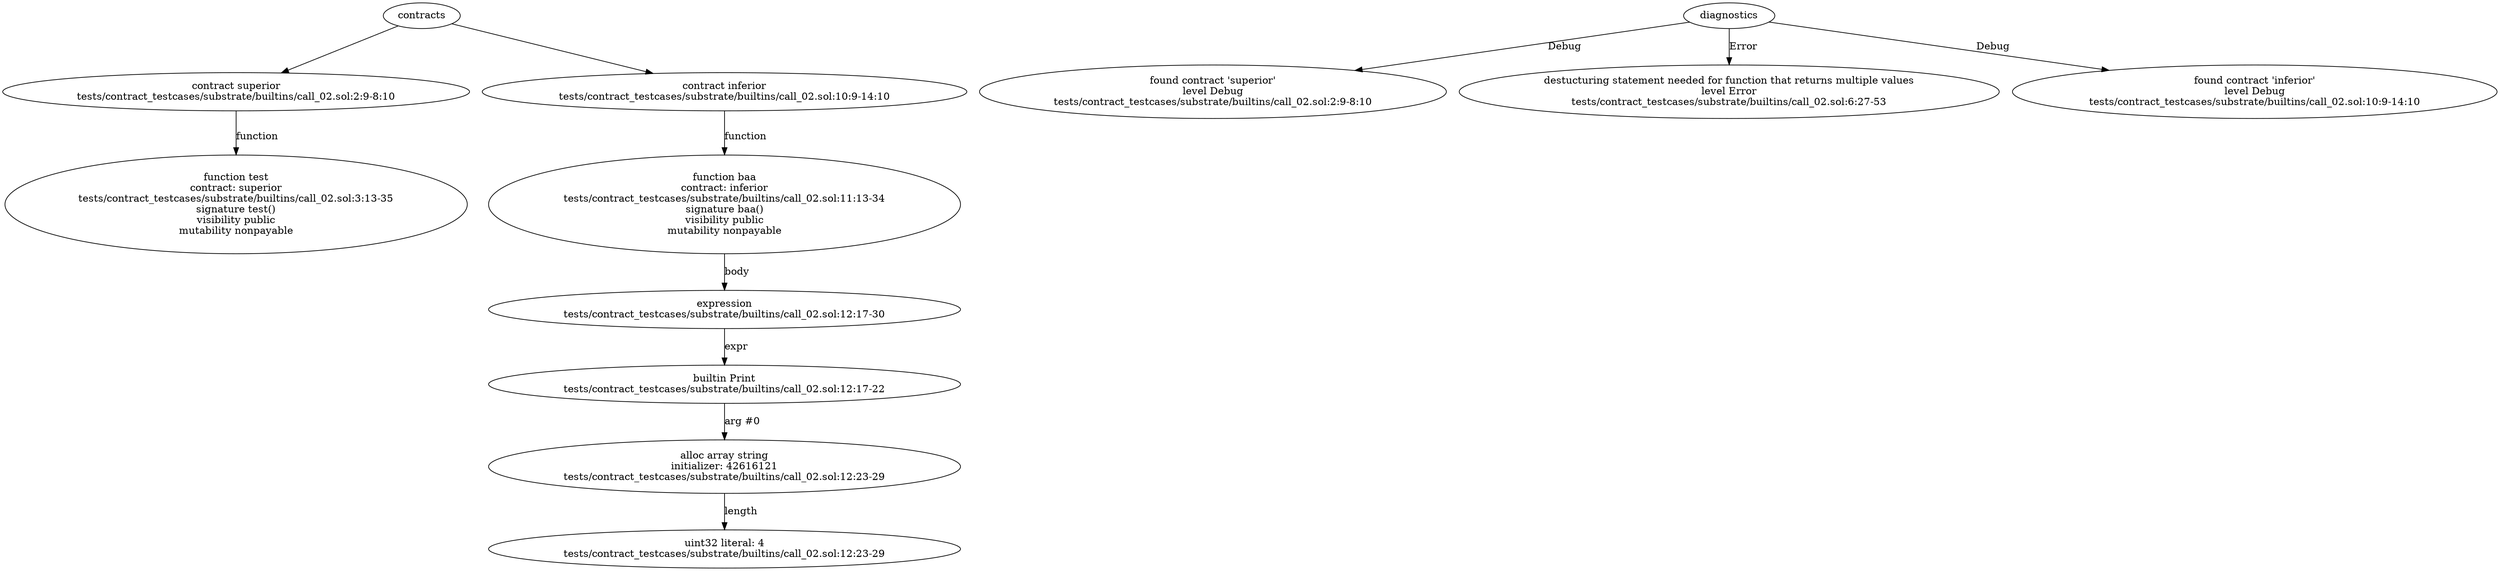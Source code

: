 strict digraph "tests/contract_testcases/substrate/builtins/call_02.sol" {
	contract [label="contract superior\ntests/contract_testcases/substrate/builtins/call_02.sol:2:9-8:10"]
	test [label="function test\ncontract: superior\ntests/contract_testcases/substrate/builtins/call_02.sol:3:13-35\nsignature test()\nvisibility public\nmutability nonpayable"]
	contract_3 [label="contract inferior\ntests/contract_testcases/substrate/builtins/call_02.sol:10:9-14:10"]
	baa [label="function baa\ncontract: inferior\ntests/contract_testcases/substrate/builtins/call_02.sol:11:13-34\nsignature baa()\nvisibility public\nmutability nonpayable"]
	expr [label="expression\ntests/contract_testcases/substrate/builtins/call_02.sol:12:17-30"]
	builtins [label="builtin Print\ntests/contract_testcases/substrate/builtins/call_02.sol:12:17-22"]
	alloc_array [label="alloc array string\ninitializer: 42616121\ntests/contract_testcases/substrate/builtins/call_02.sol:12:23-29"]
	number_literal [label="uint32 literal: 4\ntests/contract_testcases/substrate/builtins/call_02.sol:12:23-29"]
	diagnostic [label="found contract 'superior'\nlevel Debug\ntests/contract_testcases/substrate/builtins/call_02.sol:2:9-8:10"]
	diagnostic_11 [label="destucturing statement needed for function that returns multiple values\nlevel Error\ntests/contract_testcases/substrate/builtins/call_02.sol:6:27-53"]
	diagnostic_12 [label="found contract 'inferior'\nlevel Debug\ntests/contract_testcases/substrate/builtins/call_02.sol:10:9-14:10"]
	contracts -> contract
	contract -> test [label="function"]
	contracts -> contract_3
	contract_3 -> baa [label="function"]
	baa -> expr [label="body"]
	expr -> builtins [label="expr"]
	builtins -> alloc_array [label="arg #0"]
	alloc_array -> number_literal [label="length"]
	diagnostics -> diagnostic [label="Debug"]
	diagnostics -> diagnostic_11 [label="Error"]
	diagnostics -> diagnostic_12 [label="Debug"]
}
